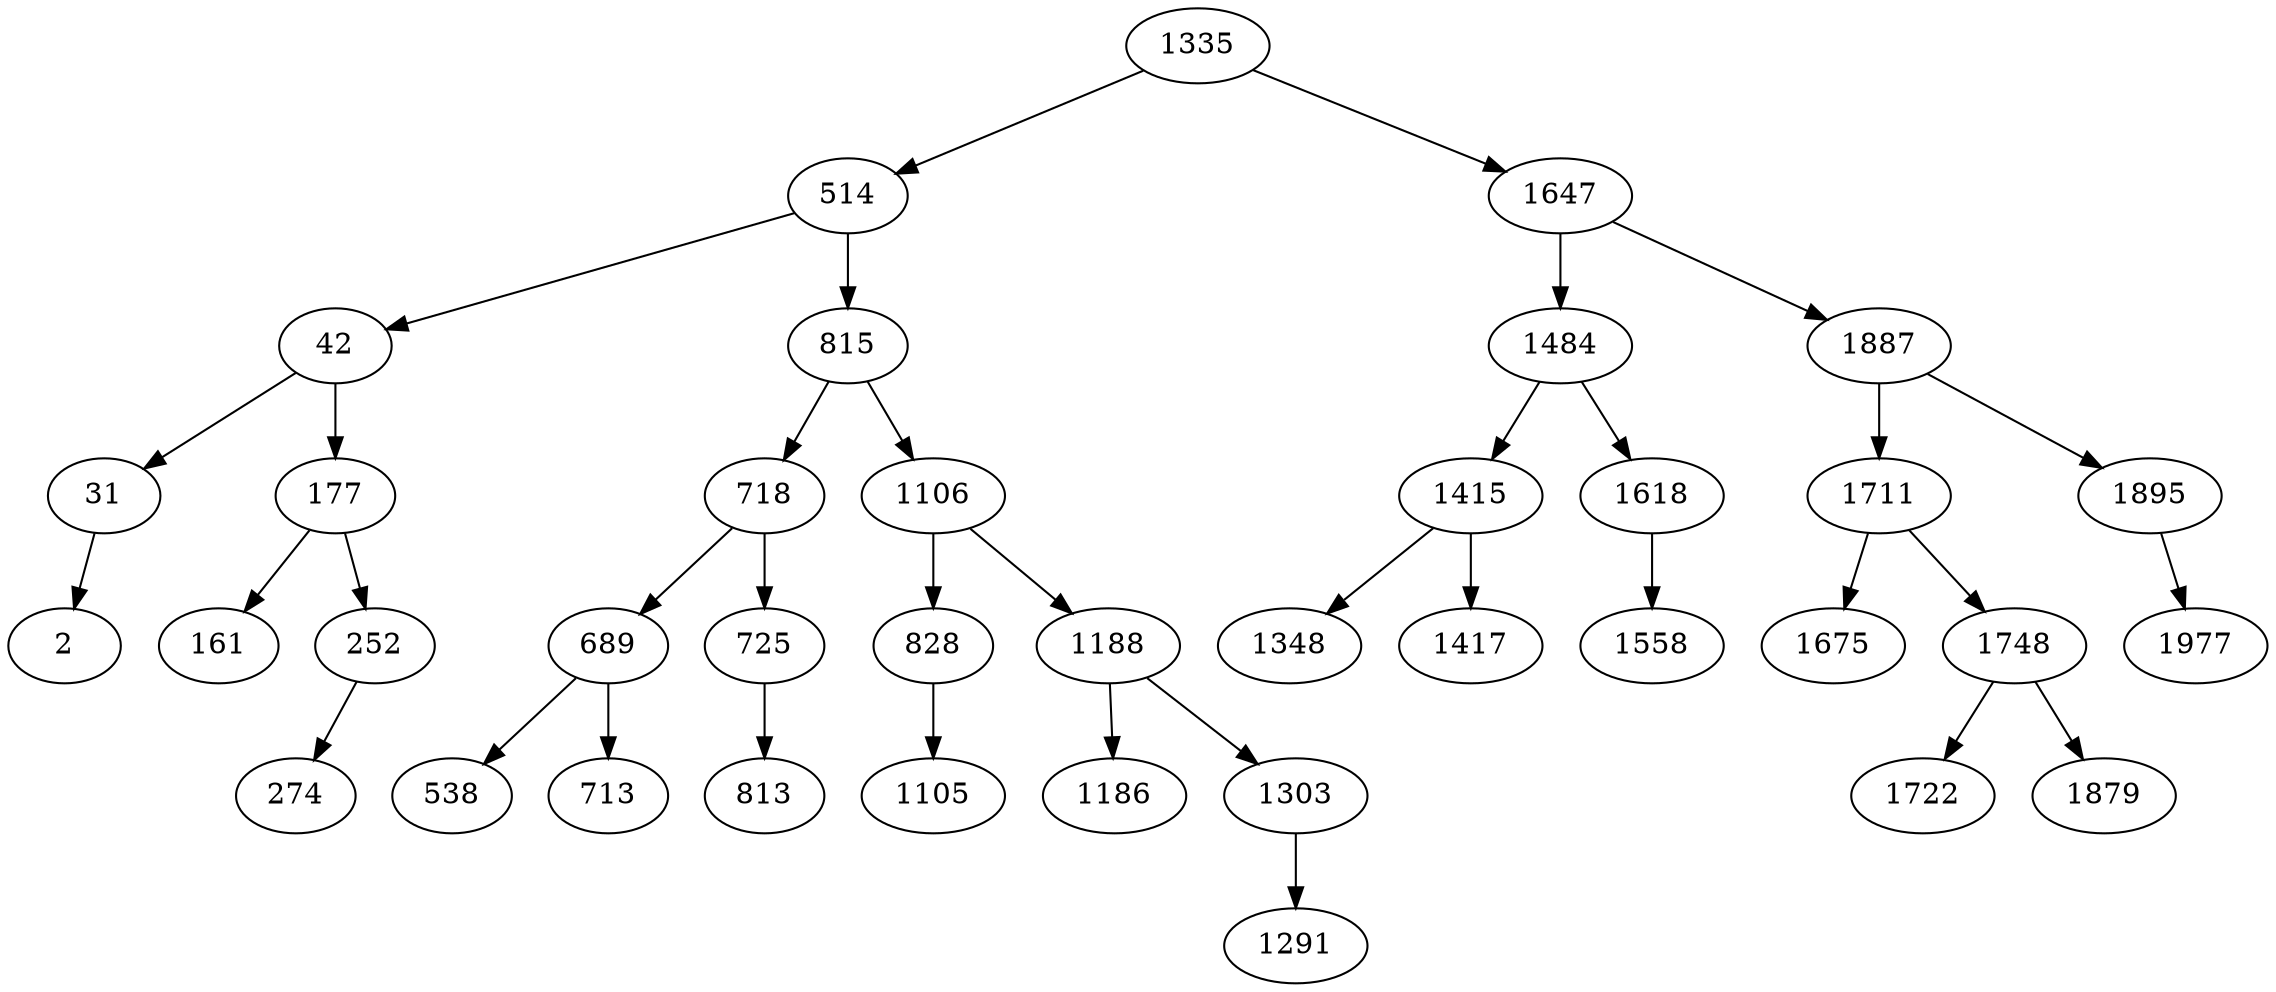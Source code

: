 digraph AVLBaum
{
1335 -> 514;
1335 -> 1647;
514 -> 42;
514 -> 815;
42 -> 31;
42 -> 177;
31 -> 2;
177 -> 161;
177 -> 252;
252 -> 274;
815 -> 718;
815 -> 1106;
718 -> 689;
718 -> 725;
689 -> 538;
689 -> 713;
725 -> 813;
1106 -> 828;
1106 -> 1188;
828 -> 1105;
1188 -> 1186;
1188 -> 1303;
1303 -> 1291;
1647 -> 1484;
1647 -> 1887;
1484 -> 1415;
1484 -> 1618;
1415 -> 1348;
1415 -> 1417;
1618 -> 1558;
1887 -> 1711;
1887 -> 1895;
1711 -> 1675;
1711 -> 1748;
1748 -> 1722;
1748 -> 1879;
1895 -> 1977;
}
